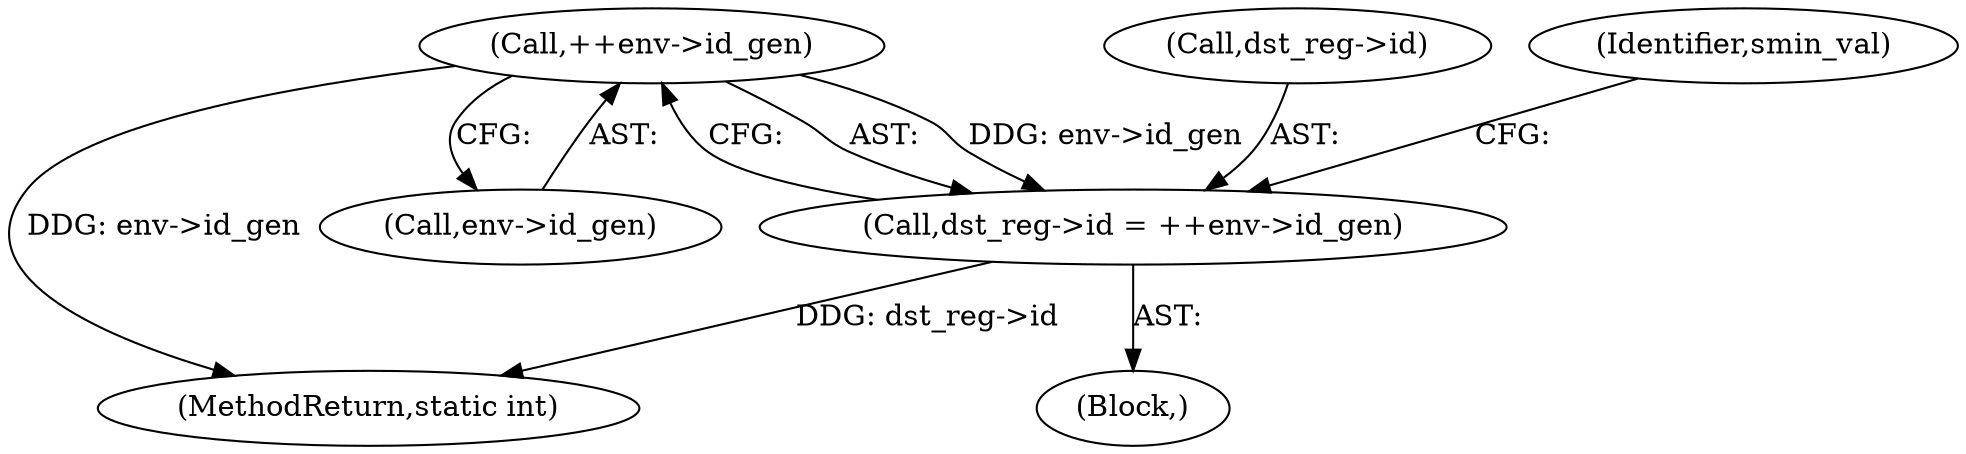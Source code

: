 digraph "0_linux_979d63d50c0c0f7bc537bf821e056cc9fe5abd38@pointer" {
"1000788" [label="(Call,++env->id_gen)"];
"1000784" [label="(Call,dst_reg->id = ++env->id_gen)"];
"1000788" [label="(Call,++env->id_gen)"];
"1000907" [label="(MethodReturn,static int)"];
"1000783" [label="(Block,)"];
"1000784" [label="(Call,dst_reg->id = ++env->id_gen)"];
"1000785" [label="(Call,dst_reg->id)"];
"1000789" [label="(Call,env->id_gen)"];
"1000794" [label="(Identifier,smin_val)"];
"1000788" -> "1000784"  [label="AST: "];
"1000788" -> "1000789"  [label="CFG: "];
"1000789" -> "1000788"  [label="AST: "];
"1000784" -> "1000788"  [label="CFG: "];
"1000788" -> "1000907"  [label="DDG: env->id_gen"];
"1000788" -> "1000784"  [label="DDG: env->id_gen"];
"1000784" -> "1000783"  [label="AST: "];
"1000785" -> "1000784"  [label="AST: "];
"1000794" -> "1000784"  [label="CFG: "];
"1000784" -> "1000907"  [label="DDG: dst_reg->id"];
}
